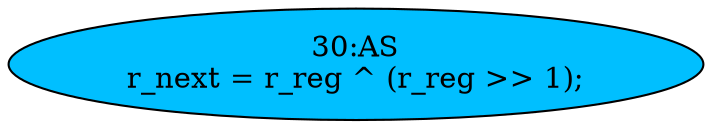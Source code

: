 strict digraph "" {
	node [label="\N"];
	"30:AS"	[ast="<pyverilog.vparser.ast.Assign object at 0x7f21bd6a83d0>",
		def_var="['r_next']",
		fillcolor=deepskyblue,
		label="30:AS
r_next = r_reg ^ (r_reg >> 1);",
		statements="[]",
		style=filled,
		typ=Assign,
		use_var="['r_reg', 'r_reg']"];
}
